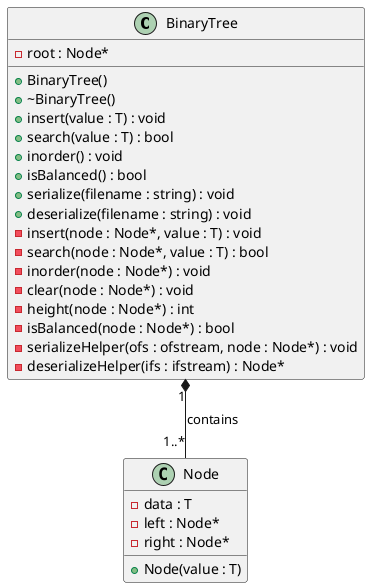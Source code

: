 @startuml

class BinaryTree {
    - root : Node*
    
    + BinaryTree()
    + ~BinaryTree()
    + insert(value : T) : void
    + search(value : T) : bool
    + inorder() : void
    + isBalanced() : bool
    + serialize(filename : string) : void
    + deserialize(filename : string) : void
    - insert(node : Node*, value : T) : void
    - search(node : Node*, value : T) : bool
    - inorder(node : Node*) : void
    - clear(node : Node*) : void
    - height(node : Node*) : int
    - isBalanced(node : Node*) : bool
    - serializeHelper(ofs : ofstream, node : Node*) : void
    - deserializeHelper(ifs : ifstream) : Node*
}

class Node {
    - data : T
    - left : Node*
    - right : Node*
    
    + Node(value : T)
}

BinaryTree "1" *-- "1..*" Node : contains

@enduml
